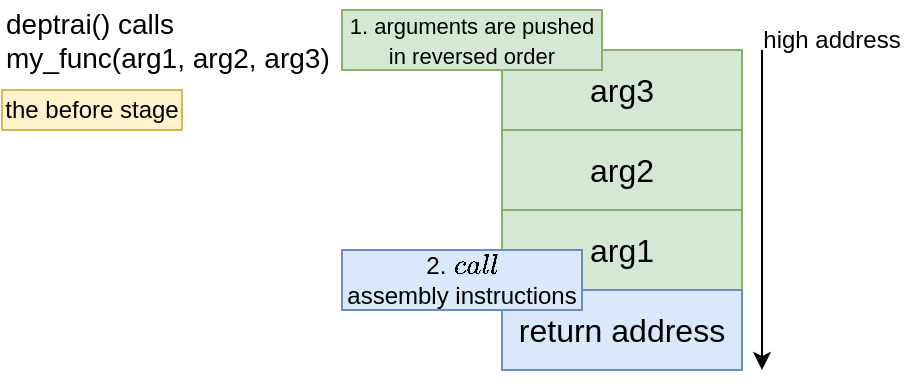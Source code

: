 <mxfile version="28.0.6" pages="3">
  <diagram name="function-before" id="HHLXDMKUo2ieTejQ3WeO">
    <mxGraphModel dx="1676" dy="1168" grid="1" gridSize="10" guides="1" tooltips="1" connect="1" arrows="1" fold="1" page="1" pageScale="1" pageWidth="850" pageHeight="1100" math="0" shadow="0">
      <root>
        <mxCell id="0" />
        <mxCell id="1" parent="0" />
        <mxCell id="RKLCTQRNIXq8ng_JJvUN-1" value="&lt;font style=&quot;font-size: 14px;&quot;&gt;deptrai() calls&lt;/font&gt;&lt;div&gt;&lt;font style=&quot;font-size: 14px;&quot;&gt;my_func(arg1, arg2, arg3)&lt;/font&gt;&lt;/div&gt;" style="text;html=1;align=left;verticalAlign=middle;whiteSpace=wrap;rounded=0;" parent="1" vertex="1">
          <mxGeometry x="150" y="55" width="240" height="40" as="geometry" />
        </mxCell>
        <mxCell id="RKLCTQRNIXq8ng_JJvUN-2" value="&lt;font style=&quot;font-size: 16px;&quot;&gt;arg3&lt;/font&gt;" style="rounded=0;whiteSpace=wrap;html=1;fillColor=#d5e8d4;strokeColor=#82b366;" parent="1" vertex="1">
          <mxGeometry x="400" y="80" width="120" height="40" as="geometry" />
        </mxCell>
        <mxCell id="RKLCTQRNIXq8ng_JJvUN-3" value="&lt;font style=&quot;font-size: 16px;&quot;&gt;arg2&lt;/font&gt;" style="rounded=0;whiteSpace=wrap;html=1;fillColor=#d5e8d4;strokeColor=#82b366;" parent="1" vertex="1">
          <mxGeometry x="400" y="120" width="120" height="40" as="geometry" />
        </mxCell>
        <mxCell id="RKLCTQRNIXq8ng_JJvUN-4" value="&lt;font style=&quot;font-size: 16px;&quot;&gt;arg1&lt;/font&gt;" style="rounded=0;whiteSpace=wrap;html=1;" parent="1" vertex="1">
          <mxGeometry x="400" y="160" width="120" height="40" as="geometry" />
        </mxCell>
        <mxCell id="RKLCTQRNIXq8ng_JJvUN-5" value="&lt;font style=&quot;font-size: 16px;&quot;&gt;arg1&lt;/font&gt;" style="rounded=0;whiteSpace=wrap;html=1;fillColor=#d5e8d4;strokeColor=#82b366;" parent="1" vertex="1">
          <mxGeometry x="400" y="160" width="120" height="40" as="geometry" />
        </mxCell>
        <mxCell id="RKLCTQRNIXq8ng_JJvUN-6" value="&lt;font style=&quot;font-size: 16px;&quot;&gt;return address&lt;/font&gt;" style="rounded=0;whiteSpace=wrap;html=1;fillColor=#dae8fc;strokeColor=#6c8ebf;" parent="1" vertex="1">
          <mxGeometry x="400" y="200" width="120" height="40" as="geometry" />
        </mxCell>
        <mxCell id="RKLCTQRNIXq8ng_JJvUN-7" value="high address" style="text;html=1;align=center;verticalAlign=middle;whiteSpace=wrap;rounded=0;" parent="1" vertex="1">
          <mxGeometry x="520" y="60" width="90" height="30" as="geometry" />
        </mxCell>
        <mxCell id="RKLCTQRNIXq8ng_JJvUN-8" value="" style="endArrow=classic;html=1;rounded=0;" parent="1" edge="1">
          <mxGeometry width="50" height="50" relative="1" as="geometry">
            <mxPoint x="530" y="80" as="sourcePoint" />
            <mxPoint x="530" y="240" as="targetPoint" />
          </mxGeometry>
        </mxCell>
        <mxCell id="RKLCTQRNIXq8ng_JJvUN-9" value="2. `call`&lt;div&gt;assembly instructions&lt;/div&gt;" style="text;html=1;align=center;verticalAlign=middle;whiteSpace=wrap;rounded=0;strokeColor=#6c8ebf;fillColor=#dae8fc;" parent="1" vertex="1">
          <mxGeometry x="320" y="180" width="120" height="30" as="geometry" />
        </mxCell>
        <mxCell id="RKLCTQRNIXq8ng_JJvUN-11" value="&lt;font style=&quot;font-size: 11px;&quot;&gt;1. arguments are pushed in reversed order&lt;/font&gt;" style="text;html=1;align=center;verticalAlign=middle;whiteSpace=wrap;rounded=0;strokeColor=#82b366;fillColor=#d5e8d4;" parent="1" vertex="1">
          <mxGeometry x="320" y="60" width="130" height="30" as="geometry" />
        </mxCell>
        <mxCell id="RKLCTQRNIXq8ng_JJvUN-12" value="the before stage" style="text;html=1;align=center;verticalAlign=middle;whiteSpace=wrap;rounded=0;strokeColor=#d6b656;fillColor=#fff2cc;" parent="1" vertex="1">
          <mxGeometry x="150" y="100" width="90" height="20" as="geometry" />
        </mxCell>
      </root>
    </mxGraphModel>
  </diagram>
  <diagram id="xgnGLfSj48J47AVWWx6B" name="thread-in">
    <mxGraphModel dx="670" dy="467" grid="1" gridSize="10" guides="1" tooltips="1" connect="1" arrows="1" fold="1" page="1" pageScale="1" pageWidth="850" pageHeight="1100" math="0" shadow="0">
      <root>
        <mxCell id="0" />
        <mxCell id="1" parent="0" />
        <mxCell id="0UtiBBaHmEQdwSDl6yBr-1" value="&lt;div&gt;&lt;font style=&quot;font-size: 14px;&quot;&gt;my_func(arg1, arg2, arg3)&lt;/font&gt;&lt;/div&gt;&lt;div&gt;&lt;font style=&quot;font-size: 14px;&quot;&gt;executes&lt;/font&gt;&lt;/div&gt;" style="text;html=1;align=left;verticalAlign=middle;whiteSpace=wrap;rounded=0;" vertex="1" parent="1">
          <mxGeometry x="40" y="40" width="240" height="40" as="geometry" />
        </mxCell>
        <mxCell id="0UtiBBaHmEQdwSDl6yBr-2" value="&lt;font style=&quot;font-size: 16px;&quot;&gt;arg3&lt;/font&gt;" style="rounded=0;whiteSpace=wrap;html=1;" vertex="1" parent="1">
          <mxGeometry x="290" y="65" width="120" height="40" as="geometry" />
        </mxCell>
        <mxCell id="0UtiBBaHmEQdwSDl6yBr-3" value="&lt;font style=&quot;font-size: 16px;&quot;&gt;arg2&lt;/font&gt;" style="rounded=0;whiteSpace=wrap;html=1;" vertex="1" parent="1">
          <mxGeometry x="290" y="105" width="120" height="40" as="geometry" />
        </mxCell>
        <mxCell id="0UtiBBaHmEQdwSDl6yBr-4" value="&lt;font style=&quot;font-size: 16px;&quot;&gt;arg1&lt;/font&gt;" style="rounded=0;whiteSpace=wrap;html=1;" vertex="1" parent="1">
          <mxGeometry x="290" y="145" width="120" height="40" as="geometry" />
        </mxCell>
        <mxCell id="0UtiBBaHmEQdwSDl6yBr-5" value="&lt;font style=&quot;font-size: 16px;&quot;&gt;arg1&lt;/font&gt;" style="rounded=0;whiteSpace=wrap;html=1;" vertex="1" parent="1">
          <mxGeometry x="290" y="145" width="120" height="40" as="geometry" />
        </mxCell>
        <mxCell id="0UtiBBaHmEQdwSDl6yBr-6" value="&lt;font style=&quot;font-size: 16px;&quot;&gt;return address&lt;/font&gt;" style="rounded=0;whiteSpace=wrap;html=1;" vertex="1" parent="1">
          <mxGeometry x="290" y="185" width="120" height="40" as="geometry" />
        </mxCell>
        <mxCell id="0UtiBBaHmEQdwSDl6yBr-7" value="high address" style="text;html=1;align=center;verticalAlign=middle;whiteSpace=wrap;rounded=0;" vertex="1" parent="1">
          <mxGeometry x="410" y="45" width="90" height="30" as="geometry" />
        </mxCell>
        <mxCell id="0UtiBBaHmEQdwSDl6yBr-8" value="" style="endArrow=classic;html=1;rounded=0;startArrow=classic;startFill=1;" edge="1" parent="1">
          <mxGeometry width="50" height="50" relative="1" as="geometry">
            <mxPoint x="420" y="65" as="sourcePoint" />
            <mxPoint x="420" y="260" as="targetPoint" />
          </mxGeometry>
        </mxCell>
        <mxCell id="0UtiBBaHmEQdwSDl6yBr-9" value="2. call&lt;div&gt;assembly instructions&lt;/div&gt;" style="text;html=1;align=center;verticalAlign=middle;whiteSpace=wrap;rounded=0;fillColor=default;strokeColor=default;" vertex="1" parent="1">
          <mxGeometry x="210" y="165" width="120" height="30" as="geometry" />
        </mxCell>
        <mxCell id="0UtiBBaHmEQdwSDl6yBr-10" value="&lt;font style=&quot;font-size: 11px;&quot;&gt;1. arguments are pushed in reversed order&lt;/font&gt;" style="text;html=1;align=center;verticalAlign=middle;whiteSpace=wrap;rounded=0;strokeColor=default;fillColor=default;" vertex="1" parent="1">
          <mxGeometry x="210" y="45" width="130" height="30" as="geometry" />
        </mxCell>
        <mxCell id="0UtiBBaHmEQdwSDl6yBr-11" value="the setup stage" style="text;html=1;align=center;verticalAlign=middle;whiteSpace=wrap;rounded=0;strokeColor=#d6b656;fillColor=#fff2cc;" vertex="1" parent="1">
          <mxGeometry x="40" y="85" width="90" height="20" as="geometry" />
        </mxCell>
        <mxCell id="0UtiBBaHmEQdwSDl6yBr-12" value="" style="shape=flexArrow;endArrow=classic;html=1;rounded=0;fillColor=#dae8fc;strokeColor=#6c8ebf;" edge="1" parent="1">
          <mxGeometry width="50" height="50" relative="1" as="geometry">
            <mxPoint x="470" y="265" as="sourcePoint" />
            <mxPoint x="425" y="265" as="targetPoint" />
          </mxGeometry>
        </mxCell>
        <mxCell id="0UtiBBaHmEQdwSDl6yBr-14" value="&lt;span style=&quot;font-size: 16px;&quot;&gt;old %ebp&lt;/span&gt;" style="rounded=0;whiteSpace=wrap;html=1;fillColor=#d5e8d4;strokeColor=#82b366;" vertex="1" parent="1">
          <mxGeometry x="290" y="225" width="120" height="40" as="geometry" />
        </mxCell>
        <mxCell id="0UtiBBaHmEQdwSDl6yBr-15" value="3. push old stack pointer" style="text;html=1;align=center;verticalAlign=middle;whiteSpace=wrap;rounded=0;fillColor=#d5e8d4;strokeColor=#82b366;" vertex="1" parent="1">
          <mxGeometry x="210" y="210" width="120" height="30" as="geometry" />
        </mxCell>
        <mxCell id="0UtiBBaHmEQdwSDl6yBr-16" value="4. setup new %ebp here" style="text;html=1;align=center;verticalAlign=middle;whiteSpace=wrap;rounded=0;fillColor=#dae8fc;strokeColor=#6c8ebf;" vertex="1" parent="1">
          <mxGeometry x="450" y="235" width="120" height="30" as="geometry" />
        </mxCell>
        <mxCell id="0UtiBBaHmEQdwSDl6yBr-18" value="old stack frame" style="shape=callout;whiteSpace=wrap;html=1;perimeter=calloutPerimeter;size=25;position=0.08;position2=0;" vertex="1" parent="1">
          <mxGeometry x="430" y="85" width="120" height="75" as="geometry" />
        </mxCell>
        <mxCell id="0UtiBBaHmEQdwSDl6yBr-19" value="" style="endArrow=classic;html=1;rounded=0;startArrow=classic;startFill=1;" edge="1" parent="1">
          <mxGeometry width="50" height="50" relative="1" as="geometry">
            <mxPoint x="420" y="270" as="sourcePoint" />
            <mxPoint x="420" y="380" as="targetPoint" />
          </mxGeometry>
        </mxCell>
        <mxCell id="0UtiBBaHmEQdwSDl6yBr-20" value="new stack frame" style="shape=callout;whiteSpace=wrap;html=1;perimeter=calloutPerimeter;size=25;position=0.08;position2=0;" vertex="1" parent="1">
          <mxGeometry x="430" y="287.5" width="120" height="75" as="geometry" />
        </mxCell>
        <mxCell id="0UtiBBaHmEQdwSDl6yBr-21" value="&lt;font style=&quot;font-size: 16px;&quot;&gt;local var 1&lt;/font&gt;" style="rounded=0;whiteSpace=wrap;html=1;" vertex="1" parent="1">
          <mxGeometry x="290" y="265" width="120" height="40" as="geometry" />
        </mxCell>
        <mxCell id="0UtiBBaHmEQdwSDl6yBr-22" value="&lt;font style=&quot;font-size: 16px;&quot;&gt;local var 2&lt;/font&gt;" style="rounded=0;whiteSpace=wrap;html=1;" vertex="1" parent="1">
          <mxGeometry x="290" y="305" width="120" height="40" as="geometry" />
        </mxCell>
        <mxCell id="0UtiBBaHmEQdwSDl6yBr-23" value="&lt;span style=&quot;font-size: 16px;&quot;&gt;...&lt;/span&gt;" style="rounded=0;whiteSpace=wrap;html=1;" vertex="1" parent="1">
          <mxGeometry x="290" y="345" width="120" height="40" as="geometry" />
        </mxCell>
        <mxCell id="WXK1yNQ8eoSiebN20sSg-1" value="low address" style="text;html=1;align=center;verticalAlign=middle;whiteSpace=wrap;rounded=0;" vertex="1" parent="1">
          <mxGeometry x="410" y="362.5" width="90" height="30" as="geometry" />
        </mxCell>
      </root>
    </mxGraphModel>
  </diagram>
  <diagram id="FWe7ybJJo1vT0LOnB34-" name="basic-idea">
    <mxGraphModel dx="798" dy="556" grid="1" gridSize="10" guides="1" tooltips="1" connect="1" arrows="1" fold="1" page="1" pageScale="1" pageWidth="850" pageHeight="1100" math="0" shadow="0">
      <root>
        <mxCell id="0" />
        <mxCell id="1" parent="0" />
        <mxCell id="5ocWG7FTX4r8cTtp5gej-1" value="" style="rounded=0;whiteSpace=wrap;html=1;" vertex="1" parent="1">
          <mxGeometry x="410" y="40" width="40" height="80" as="geometry" />
        </mxCell>
        <mxCell id="5ocWG7FTX4r8cTtp5gej-2" value="" style="rounded=0;whiteSpace=wrap;html=1;" vertex="1" parent="1">
          <mxGeometry x="410" y="160" width="40" height="40" as="geometry" />
        </mxCell>
        <mxCell id="5ocWG7FTX4r8cTtp5gej-3" value="" style="endArrow=none;dashed=1;html=1;dashPattern=1 3;strokeWidth=2;rounded=0;" edge="1" parent="1">
          <mxGeometry width="50" height="50" relative="1" as="geometry">
            <mxPoint x="429.76" y="150" as="sourcePoint" />
            <mxPoint x="429.76" y="120" as="targetPoint" />
          </mxGeometry>
        </mxCell>
        <mxCell id="5ocWG7FTX4r8cTtp5gej-4" value="1. Allocates a stack" style="text;html=1;align=center;verticalAlign=middle;whiteSpace=wrap;rounded=0;" vertex="1" parent="1">
          <mxGeometry x="290" y="40" width="110" height="30" as="geometry" />
        </mxCell>
        <mxCell id="5ocWG7FTX4r8cTtp5gej-5" value="" style="rounded=0;whiteSpace=wrap;html=1;" vertex="1" parent="1">
          <mxGeometry x="640" y="40" width="40" height="80" as="geometry" />
        </mxCell>
        <mxCell id="5ocWG7FTX4r8cTtp5gej-6" value="" style="rounded=0;whiteSpace=wrap;html=1;" vertex="1" parent="1">
          <mxGeometry x="640" y="160" width="40" height="40" as="geometry" />
        </mxCell>
        <mxCell id="5ocWG7FTX4r8cTtp5gej-7" value="" style="endArrow=none;dashed=1;html=1;dashPattern=1 3;strokeWidth=2;rounded=0;" edge="1" parent="1">
          <mxGeometry width="50" height="50" relative="1" as="geometry">
            <mxPoint x="659.76" y="150" as="sourcePoint" />
            <mxPoint x="659.76" y="120" as="targetPoint" />
          </mxGeometry>
        </mxCell>
        <mxCell id="5ocWG7FTX4r8cTtp5gej-8" value="4. clone() puts things" style="text;html=1;align=center;verticalAlign=middle;whiteSpace=wrap;rounded=0;" vertex="1" parent="1">
          <mxGeometry x="520" y="40" width="120" height="30" as="geometry" />
        </mxCell>
        <mxCell id="5ocWG7FTX4r8cTtp5gej-9" value="high address" style="text;html=1;align=center;verticalAlign=middle;whiteSpace=wrap;rounded=0;" vertex="1" parent="1">
          <mxGeometry x="390" y="10" width="110" height="30" as="geometry" />
        </mxCell>
        <mxCell id="5ocWG7FTX4r8cTtp5gej-10" value="low address" style="text;html=1;align=left;verticalAlign=middle;whiteSpace=wrap;rounded=0;" vertex="1" parent="1">
          <mxGeometry x="410" y="200" width="80" height="30" as="geometry" />
        </mxCell>
        <mxCell id="5ocWG7FTX4r8cTtp5gej-11" value="" style="endArrow=classic;html=1;rounded=0;entryX=0;entryY=0;entryDx=0;entryDy=0;exitX=1;exitY=0.5;exitDx=0;exitDy=0;" edge="1" parent="1" source="5ocWG7FTX4r8cTtp5gej-12" target="5ocWG7FTX4r8cTtp5gej-10">
          <mxGeometry width="50" height="50" relative="1" as="geometry">
            <mxPoint x="370" y="160" as="sourcePoint" />
            <mxPoint x="400" y="200" as="targetPoint" />
          </mxGeometry>
        </mxCell>
        <mxCell id="5ocWG7FTX4r8cTtp5gej-12" value="2. malloc() gives u this" style="text;html=1;align=center;verticalAlign=middle;whiteSpace=wrap;rounded=0;" vertex="1" parent="1">
          <mxGeometry x="290" y="160" width="75" height="30" as="geometry" />
        </mxCell>
        <mxCell id="5ocWG7FTX4r8cTtp5gej-13" value="" style="endArrow=classic;html=1;rounded=0;entryX=0;entryY=0;entryDx=0;entryDy=0;" edge="1" parent="1" target="5ocWG7FTX4r8cTtp5gej-1">
          <mxGeometry width="50" height="50" relative="1" as="geometry">
            <mxPoint x="360" y="20" as="sourcePoint" />
            <mxPoint x="390" y="40" as="targetPoint" />
          </mxGeometry>
        </mxCell>
        <mxCell id="5ocWG7FTX4r8cTtp5gej-15" value="3. but the stack pointer should be here" style="text;html=1;align=center;verticalAlign=middle;whiteSpace=wrap;rounded=0;" vertex="1" parent="1">
          <mxGeometry x="240" width="130" height="30" as="geometry" />
        </mxCell>
        <mxCell id="5ocWG7FTX4r8cTtp5gej-16" value="" style="endArrow=classic;startArrow=classic;html=1;rounded=0;entryX=0.642;entryY=1.07;entryDx=0;entryDy=0;entryPerimeter=0;exitX=0.638;exitY=0.006;exitDx=0;exitDy=0;exitPerimeter=0;" edge="1" parent="1" source="5ocWG7FTX4r8cTtp5gej-10" target="5ocWG7FTX4r8cTtp5gej-9">
          <mxGeometry width="50" height="50" relative="1" as="geometry">
            <mxPoint x="520" y="270" as="sourcePoint" />
            <mxPoint x="570" y="220" as="targetPoint" />
          </mxGeometry>
        </mxCell>
        <mxCell id="5ocWG7FTX4r8cTtp5gej-17" value="1 PAGE" style="text;html=1;align=center;verticalAlign=middle;whiteSpace=wrap;rounded=0;" vertex="1" parent="1">
          <mxGeometry x="460" y="110" width="60" height="30" as="geometry" />
        </mxCell>
        <mxCell id="5ocWG7FTX4r8cTtp5gej-18" value="" style="rounded=0;whiteSpace=wrap;html=1;fillColor=#fff2cc;strokeColor=#d6b656;" vertex="1" parent="1">
          <mxGeometry x="640" y="40" width="40" height="60" as="geometry" />
        </mxCell>
        <mxCell id="5ocWG7FTX4r8cTtp5gej-19" value="" style="rounded=0;whiteSpace=wrap;html=1;" vertex="1" parent="1">
          <mxGeometry x="900" y="40" width="40" height="80" as="geometry" />
        </mxCell>
        <mxCell id="5ocWG7FTX4r8cTtp5gej-20" value="" style="rounded=0;whiteSpace=wrap;html=1;" vertex="1" parent="1">
          <mxGeometry x="900" y="160" width="40" height="40" as="geometry" />
        </mxCell>
        <mxCell id="5ocWG7FTX4r8cTtp5gej-21" value="" style="endArrow=none;dashed=1;html=1;dashPattern=1 3;strokeWidth=2;rounded=0;" edge="1" parent="1">
          <mxGeometry width="50" height="50" relative="1" as="geometry">
            <mxPoint x="919.76" y="150" as="sourcePoint" />
            <mxPoint x="919.76" y="120" as="targetPoint" />
          </mxGeometry>
        </mxCell>
        <mxCell id="5ocWG7FTX4r8cTtp5gej-22" value="5. clone() changes registers so the new stack is used, and new function is executed" style="text;html=1;align=center;verticalAlign=middle;whiteSpace=wrap;rounded=0;" vertex="1" parent="1">
          <mxGeometry x="720" y="150" width="170" height="30" as="geometry" />
        </mxCell>
        <mxCell id="5ocWG7FTX4r8cTtp5gej-23" value="" style="rounded=0;whiteSpace=wrap;html=1;fillColor=#fff2cc;strokeColor=#d6b656;" vertex="1" parent="1">
          <mxGeometry x="900" y="40" width="40" height="60" as="geometry" />
        </mxCell>
        <mxCell id="5ocWG7FTX4r8cTtp5gej-24" value="trapframe" style="swimlane;whiteSpace=wrap;html=1;" vertex="1" parent="1">
          <mxGeometry x="720" y="40" width="100" height="100" as="geometry" />
        </mxCell>
        <mxCell id="5ocWG7FTX4r8cTtp5gej-25" value="%ebp" style="text;html=1;align=center;verticalAlign=middle;resizable=0;points=[];autosize=1;strokeColor=none;fillColor=none;" vertex="1" parent="5ocWG7FTX4r8cTtp5gej-24">
          <mxGeometry y="20" width="50" height="30" as="geometry" />
        </mxCell>
        <mxCell id="5ocWG7FTX4r8cTtp5gej-26" style="rounded=0;orthogonalLoop=1;jettySize=auto;html=1;entryX=0;entryY=0;entryDx=0;entryDy=0;" edge="1" parent="1" source="5ocWG7FTX4r8cTtp5gej-25" target="5ocWG7FTX4r8cTtp5gej-23">
          <mxGeometry relative="1" as="geometry" />
        </mxCell>
      </root>
    </mxGraphModel>
  </diagram>
</mxfile>
